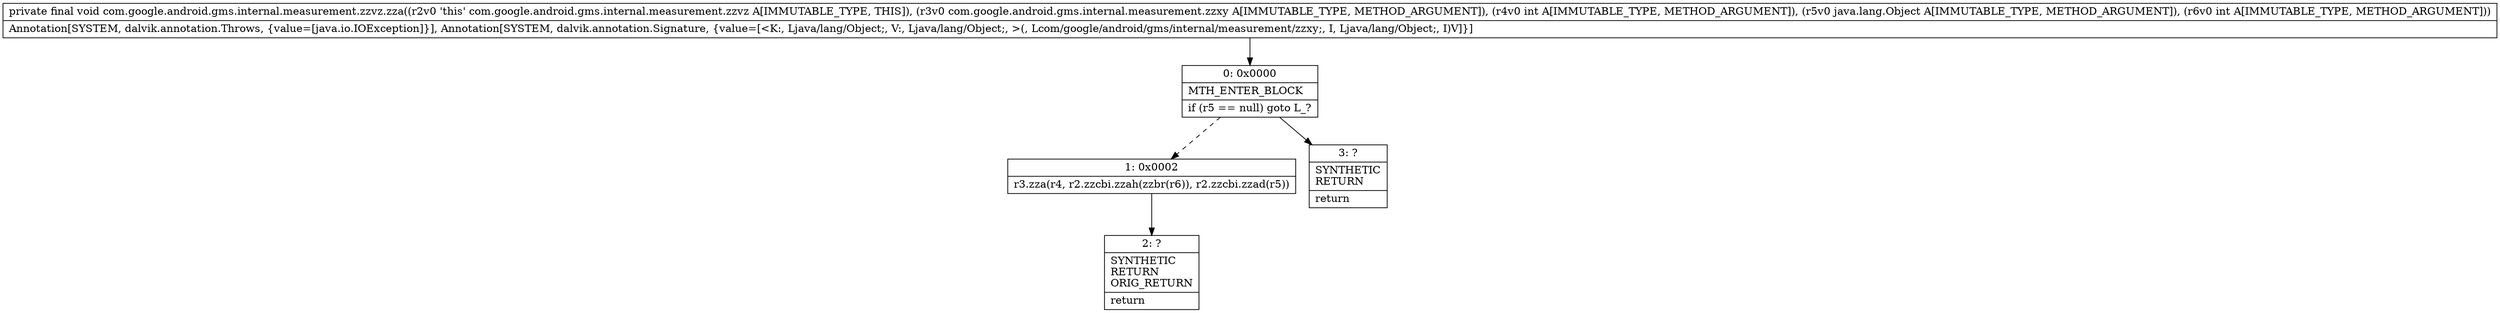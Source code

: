 digraph "CFG forcom.google.android.gms.internal.measurement.zzvz.zza(Lcom\/google\/android\/gms\/internal\/measurement\/zzxy;ILjava\/lang\/Object;I)V" {
Node_0 [shape=record,label="{0\:\ 0x0000|MTH_ENTER_BLOCK\l|if (r5 == null) goto L_?\l}"];
Node_1 [shape=record,label="{1\:\ 0x0002|r3.zza(r4, r2.zzcbi.zzah(zzbr(r6)), r2.zzcbi.zzad(r5))\l}"];
Node_2 [shape=record,label="{2\:\ ?|SYNTHETIC\lRETURN\lORIG_RETURN\l|return\l}"];
Node_3 [shape=record,label="{3\:\ ?|SYNTHETIC\lRETURN\l|return\l}"];
MethodNode[shape=record,label="{private final void com.google.android.gms.internal.measurement.zzvz.zza((r2v0 'this' com.google.android.gms.internal.measurement.zzvz A[IMMUTABLE_TYPE, THIS]), (r3v0 com.google.android.gms.internal.measurement.zzxy A[IMMUTABLE_TYPE, METHOD_ARGUMENT]), (r4v0 int A[IMMUTABLE_TYPE, METHOD_ARGUMENT]), (r5v0 java.lang.Object A[IMMUTABLE_TYPE, METHOD_ARGUMENT]), (r6v0 int A[IMMUTABLE_TYPE, METHOD_ARGUMENT]))  | Annotation[SYSTEM, dalvik.annotation.Throws, \{value=[java.io.IOException]\}], Annotation[SYSTEM, dalvik.annotation.Signature, \{value=[\<K:, Ljava\/lang\/Object;, V:, Ljava\/lang\/Object;, \>(, Lcom\/google\/android\/gms\/internal\/measurement\/zzxy;, I, Ljava\/lang\/Object;, I)V]\}]\l}"];
MethodNode -> Node_0;
Node_0 -> Node_1[style=dashed];
Node_0 -> Node_3;
Node_1 -> Node_2;
}

